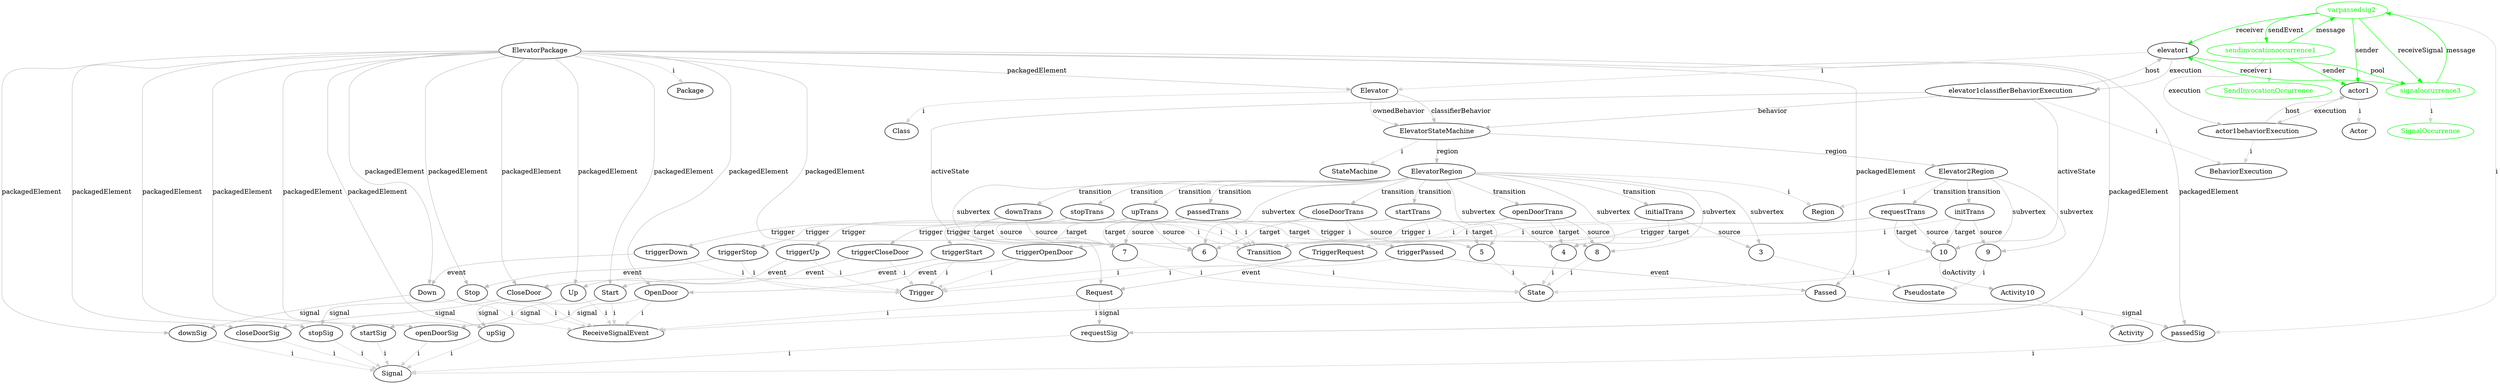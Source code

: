 digraph umlMetamodel {
	"ElevatorPackage" -> "Package" [label="i", color="lightgrey"]
	"ElevatorPackage" -> "Elevator" [label="packagedElement", color="grey"]
	"Elevator" -> "Class" [label="i", color="lightgrey"]
	"Elevator" -> "ElevatorStateMachine" [label="classifierBehavior", color="grey"]
	"Elevator" -> "ElevatorStateMachine" [label="ownedBehavior", color="grey"]
	"ElevatorStateMachine" -> "StateMachine" [label="i", color="lightgrey"]
	"ElevatorStateMachine" -> "ElevatorRegion" [label="region", color="grey"]
	"ElevatorRegion" -> "Region" [label="i", color="lightgrey"]
	"ElevatorRegion" -> "4" [label="subvertex", color="grey"]
	"4" -> "State" [label="i", color="lightgrey"]
	"ElevatorRegion" -> "5" [label="subvertex", color="grey"]
	"5" -> "State" [label="i", color="lightgrey"]
	"ElevatorRegion" -> "8" [label="subvertex", color="grey"]
	"8" -> "State" [label="i", color="lightgrey"]
	"ElevatorRegion" -> "7" [label="subvertex", color="grey"]
	"7" -> "State" [label="i", color="lightgrey"]
	"ElevatorRegion" -> "6" [label="subvertex", color="grey"]
	"6" -> "State" [label="i", color="lightgrey"]
	"ElevatorRegion" -> "3" [label="subvertex", color="grey"]
	"3" -> "Pseudostate" [label="i", color="lightgrey"]
	"ElevatorRegion" -> "initialTrans" [label="transition", color="grey"]
	"initialTrans" -> "Transition" [label="i", color="lightgrey"]
	"initialTrans" -> "3" [label="source", color="grey"]
	"initialTrans" -> "4" [label="target", color="grey"]
	"ElevatorRegion" -> "startTrans" [label="transition", color="grey"]
	"startTrans" -> "Transition" [label="i", color="lightgrey"]
	"startTrans" -> "4" [label="source", color="grey"]
	"startTrans" -> "5" [label="target", color="grey"]
	"startTrans" -> "triggerStart" [label="trigger", color="grey"]
	"triggerStart" -> "Trigger" [label="i", color="lightgrey"]
	"triggerStart" -> "Start" [label="event", color="grey"]
	"ElevatorRegion" -> "closeDoorTrans" [label="transition", color="grey"]
	"closeDoorTrans" -> "Transition" [label="i", color="lightgrey"]
	"closeDoorTrans" -> "5" [label="source", color="grey"]
	"closeDoorTrans" -> "6" [label="target", color="grey"]
	"closeDoorTrans" -> "triggerCloseDoor" [label="trigger", color="grey"]
	"triggerCloseDoor" -> "Trigger" [label="i", color="lightgrey"]
	"triggerCloseDoor" -> "CloseDoor" [label="event", color="grey"]
	"ElevatorRegion" -> "upTrans" [label="transition", color="grey"]
	"upTrans" -> "Transition" [label="i", color="lightgrey"]
	"upTrans" -> "6" [label="source", color="grey"]
	"upTrans" -> "7" [label="target", color="grey"]
	"upTrans" -> "triggerUp" [label="trigger", color="grey"]
	"triggerUp" -> "Trigger" [label="i", color="lightgrey"]
	"triggerUp" -> "Up" [label="event", color="grey"]
	"ElevatorRegion" -> "downTrans" [label="transition", color="grey"]
	"downTrans" -> "Transition" [label="i", color="lightgrey"]
	"downTrans" -> "6" [label="source", color="grey"]
	"downTrans" -> "7" [label="target", color="grey"]
	"downTrans" -> "triggerDown" [label="trigger", color="grey"]
	"triggerDown" -> "Trigger" [label="i", color="lightgrey"]
	"triggerDown" -> "Down" [label="event", color="grey"]
	"ElevatorRegion" -> "passedTrans" [label="transition", color="grey"]
	"passedTrans" -> "Transition" [label="i", color="lightgrey"]
	"passedTrans" -> "7" [label="source", color="grey"]
	"passedTrans" -> "7" [label="target", color="grey"]
	"passedTrans" -> "triggerPassed" [label="trigger", color="grey"]
	"triggerPassed" -> "Trigger" [label="i", color="lightgrey"]
	"triggerPassed" -> "Passed" [label="event", color="grey"]
	"ElevatorRegion" -> "stopTrans" [label="transition", color="grey"]
	"stopTrans" -> "Transition" [label="i", color="lightgrey"]
	"stopTrans" -> "7" [label="source", color="grey"]
	"stopTrans" -> "8" [label="target", color="grey"]
	"stopTrans" -> "triggerStop" [label="trigger", color="grey"]
	"triggerStop" -> "Trigger" [label="i", color="lightgrey"]
	"triggerStop" -> "Stop" [label="event", color="grey"]
	"ElevatorRegion" -> "openDoorTrans" [label="transition", color="grey"]
	"openDoorTrans" -> "Transition" [label="i", color="lightgrey"]
	"openDoorTrans" -> "8" [label="source", color="grey"]
	"openDoorTrans" -> "4" [label="target", color="grey"]
	"openDoorTrans" -> "triggerOpenDoor" [label="trigger", color="grey"]
	"triggerOpenDoor" -> "Trigger" [label="i", color="lightgrey"]
	"triggerOpenDoor" -> "OpenDoor" [label="event", color="grey"]
	"ElevatorStateMachine" -> "Elevator2Region" [label="region", color="grey"]
	"Elevator2Region" -> "Region" [label="i", color="lightgrey"]
	"Elevator2Region" -> "9" [label="subvertex", color="grey"]
	"9" -> "Pseudostate" [label="i", color="lightgrey"]
	"Elevator2Region" -> "10" [label="subvertex", color="grey"]
	"10" -> "State" [label="i", color="lightgrey"]
	"10" -> "Activity10" [label="doActivity", color="grey"]
	"Activity10" -> "Activity" [label="i", color="lightgrey"]
	"Elevator2Region" -> "initTrans" [label="transition", color="grey"]
	"initTrans" -> "Transition" [label="i", color="lightgrey"]
	"initTrans" -> "9" [label="source", color="grey"]
	"initTrans" -> "10" [label="target", color="grey"]
	"Elevator2Region" -> "requestTrans" [label="transition", color="grey"]
	"requestTrans" -> "Transition" [label="i", color="lightgrey"]
	"requestTrans" -> "10" [label="source", color="grey"]
	"requestTrans" -> "10" [label="target", color="grey"]
	"requestTrans" -> "TriggerRequest" [label="trigger", color="grey"]
	"TriggerRequest" -> "Trigger" [label="i", color="lightgrey"]
	"TriggerRequest" -> "Request" [label="event", color="grey"]
	"ElevatorPackage" -> "Start" [label="packagedElement", color="grey"]
	"Start" -> "ReceiveSignalEvent" [label="i", color="lightgrey"]
	"Start" -> "startSig" [label="signal", color="grey"]
	"ElevatorPackage" -> "startSig" [label="packagedElement", color="grey"]
	"startSig" -> "Signal" [label="i", color="lightgrey"]
	"ElevatorPackage" -> "CloseDoor" [label="packagedElement", color="grey"]
	"CloseDoor" -> "ReceiveSignalEvent" [label="i", color="lightgrey"]
	"CloseDoor" -> "closeDoorSig" [label="signal", color="grey"]
	"ElevatorPackage" -> "closeDoorSig" [label="packagedElement", color="grey"]
	"closeDoorSig" -> "Signal" [label="i", color="lightgrey"]
	"ElevatorPackage" -> "Up" [label="packagedElement", color="grey"]
	"Up" -> "ReceiveSignalEvent" [label="i", color="lightgrey"]
	"Up" -> "upSig" [label="signal", color="grey"]
	"ElevatorPackage" -> "upSig" [label="packagedElement", color="grey"]
	"upSig" -> "Signal" [label="i", color="lightgrey"]
	"ElevatorPackage" -> "Down" [label="packagedElement", color="grey"]
	"Down" -> "ReceiveSignalEvent" [label="i", color="lightgrey"]
	"Down" -> "downSig" [label="signal", color="grey"]
	"ElevatorPackage" -> "downSig" [label="packagedElement", color="grey"]
	"downSig" -> "Signal" [label="i", color="lightgrey"]
	"ElevatorPackage" -> "Passed" [label="packagedElement", color="grey"]
	"Passed" -> "ReceiveSignalEvent" [label="i", color="lightgrey"]
	"Passed" -> "passedSig" [label="signal", color="grey"]
	"ElevatorPackage" -> "passedSig" [label="packagedElement", color="grey"]
	"passedSig" -> "Signal" [label="i", color="lightgrey"]
	"ElevatorPackage" -> "Stop" [label="packagedElement", color="grey"]
	"Stop" -> "ReceiveSignalEvent" [label="i", color="lightgrey"]
	"Stop" -> "stopSig" [label="signal", color="grey"]
	"ElevatorPackage" -> "stopSig" [label="packagedElement", color="grey"]
	"stopSig" -> "Signal" [label="i", color="lightgrey"]
	"ElevatorPackage" -> "OpenDoor" [label="packagedElement", color="grey"]
	"OpenDoor" -> "ReceiveSignalEvent" [label="i", color="lightgrey"]
	"OpenDoor" -> "openDoorSig" [label="signal", color="grey"]
	"ElevatorPackage" -> "openDoorSig" [label="packagedElement", color="grey"]
	"openDoorSig" -> "Signal" [label="i", color="lightgrey"]
	"ElevatorPackage" -> "requestSig" [label="packagedElement", color="grey"]
	"requestSig" -> "Signal" [label="i", color="lightgrey"]
	"ElevatorPackage" -> "Request" [label="packagedElement", color="grey"]
	"Request" -> "ReceiveSignalEvent" [label="i", color="lightgrey"]
	"Request" -> "requestSig" [label="signal", color="grey"]
	"elevator1" -> "Elevator" [label="i", color="lightgrey"]
	"elevator1classifierBehaviorExecution" -> "BehaviorExecution" [label="i", color="lightgrey"]
	"elevator1" -> "elevator1classifierBehaviorExecution" [label="execution", color="grey"]
	"elevator1classifierBehaviorExecution" -> "elevator1" [label="host", color="grey"]
	"elevator1classifierBehaviorExecution" -> "ElevatorStateMachine" [label="behavior", color="grey"]
	"elevator1classifierBehaviorExecution" -> "10" [label="activeState", color="grey"]
	"elevator1classifierBehaviorExecution" -> "7" [label="activeState", color="grey"]
	"actor1" -> "Actor" [label="i", color="lightgrey"]
	"actor1behaviorExecution" -> "BehaviorExecution" [label="i", color="lightgrey"]
	"actor1" -> "actor1behaviorExecution" [label="execution", color="grey"]
	"actor1behaviorExecution" -> "actor1" [label="host", color="grey"]
	"sendinvocationoccurrence1" -> "SendInvocationOccurrence" [label="i", color="lightgrey"]
	"sendinvocationoccurrence1" [color="green", fontcolor="green"]
	"SendInvocationOccurrence" [color="green", fontcolor="green"]
	"sendinvocationoccurrence1" -> "varpassedsig2" [label="message", color="green"]
	"sendinvocationoccurrence1" [color="green", fontcolor="green"]
	"varpassedsig2" [color="green", fontcolor="green"]
	"varpassedsig2" -> "sendinvocationoccurrence1" [label="sendEvent", color="green"]
	"varpassedsig2" [color="green", fontcolor="green"]
	"sendinvocationoccurrence1" [color="green", fontcolor="green"]
	"varpassedsig2" -> "signaloccurrence3" [label="receiveSignal", color="green"]
	"varpassedsig2" [color="green", fontcolor="green"]
	"signaloccurrence3" [color="green", fontcolor="green"]
	"signaloccurrence3" -> "varpassedsig2" [label="message", color="green"]
	"signaloccurrence3" [color="green", fontcolor="green"]
	"varpassedsig2" [color="green", fontcolor="green"]
	"signaloccurrence3" -> "SignalOccurrence" [label="i", color="lightgrey"]
	"signaloccurrence3" [color="green", fontcolor="green"]
	"SignalOccurrence" [color="green", fontcolor="green"]
	"varpassedsig2" -> "passedSig" [label="i", color="lightgrey"]
	"varpassedsig2" [color="green", fontcolor="green"]
	"signaloccurrence3" -> "elevator1" [label="receiver", color="green"]
	"signaloccurrence3" [color="green", fontcolor="green"]
	"elevator1" -> "signaloccurrence3" [label="pool", color="green"]
	"signaloccurrence3" [color="green", fontcolor="green"]
	"varpassedsig2" -> "actor1" [label="sender", color="green"]
	"varpassedsig2" [color="green", fontcolor="green"]
	"sendinvocationoccurrence1" -> "actor1" [label="sender", color="green"]
	"sendinvocationoccurrence1" [color="green", fontcolor="green"]
	"varpassedsig2" -> "elevator1" [label="receiver", color="green"]
	"varpassedsig2" [color="green", fontcolor="green"]
	"sendinvocationoccurrence1" -> "actor1behaviorExecution" [label="execution", color="grey"]
	"sendinvocationoccurrence1" [color="green", fontcolor="green"]
}
